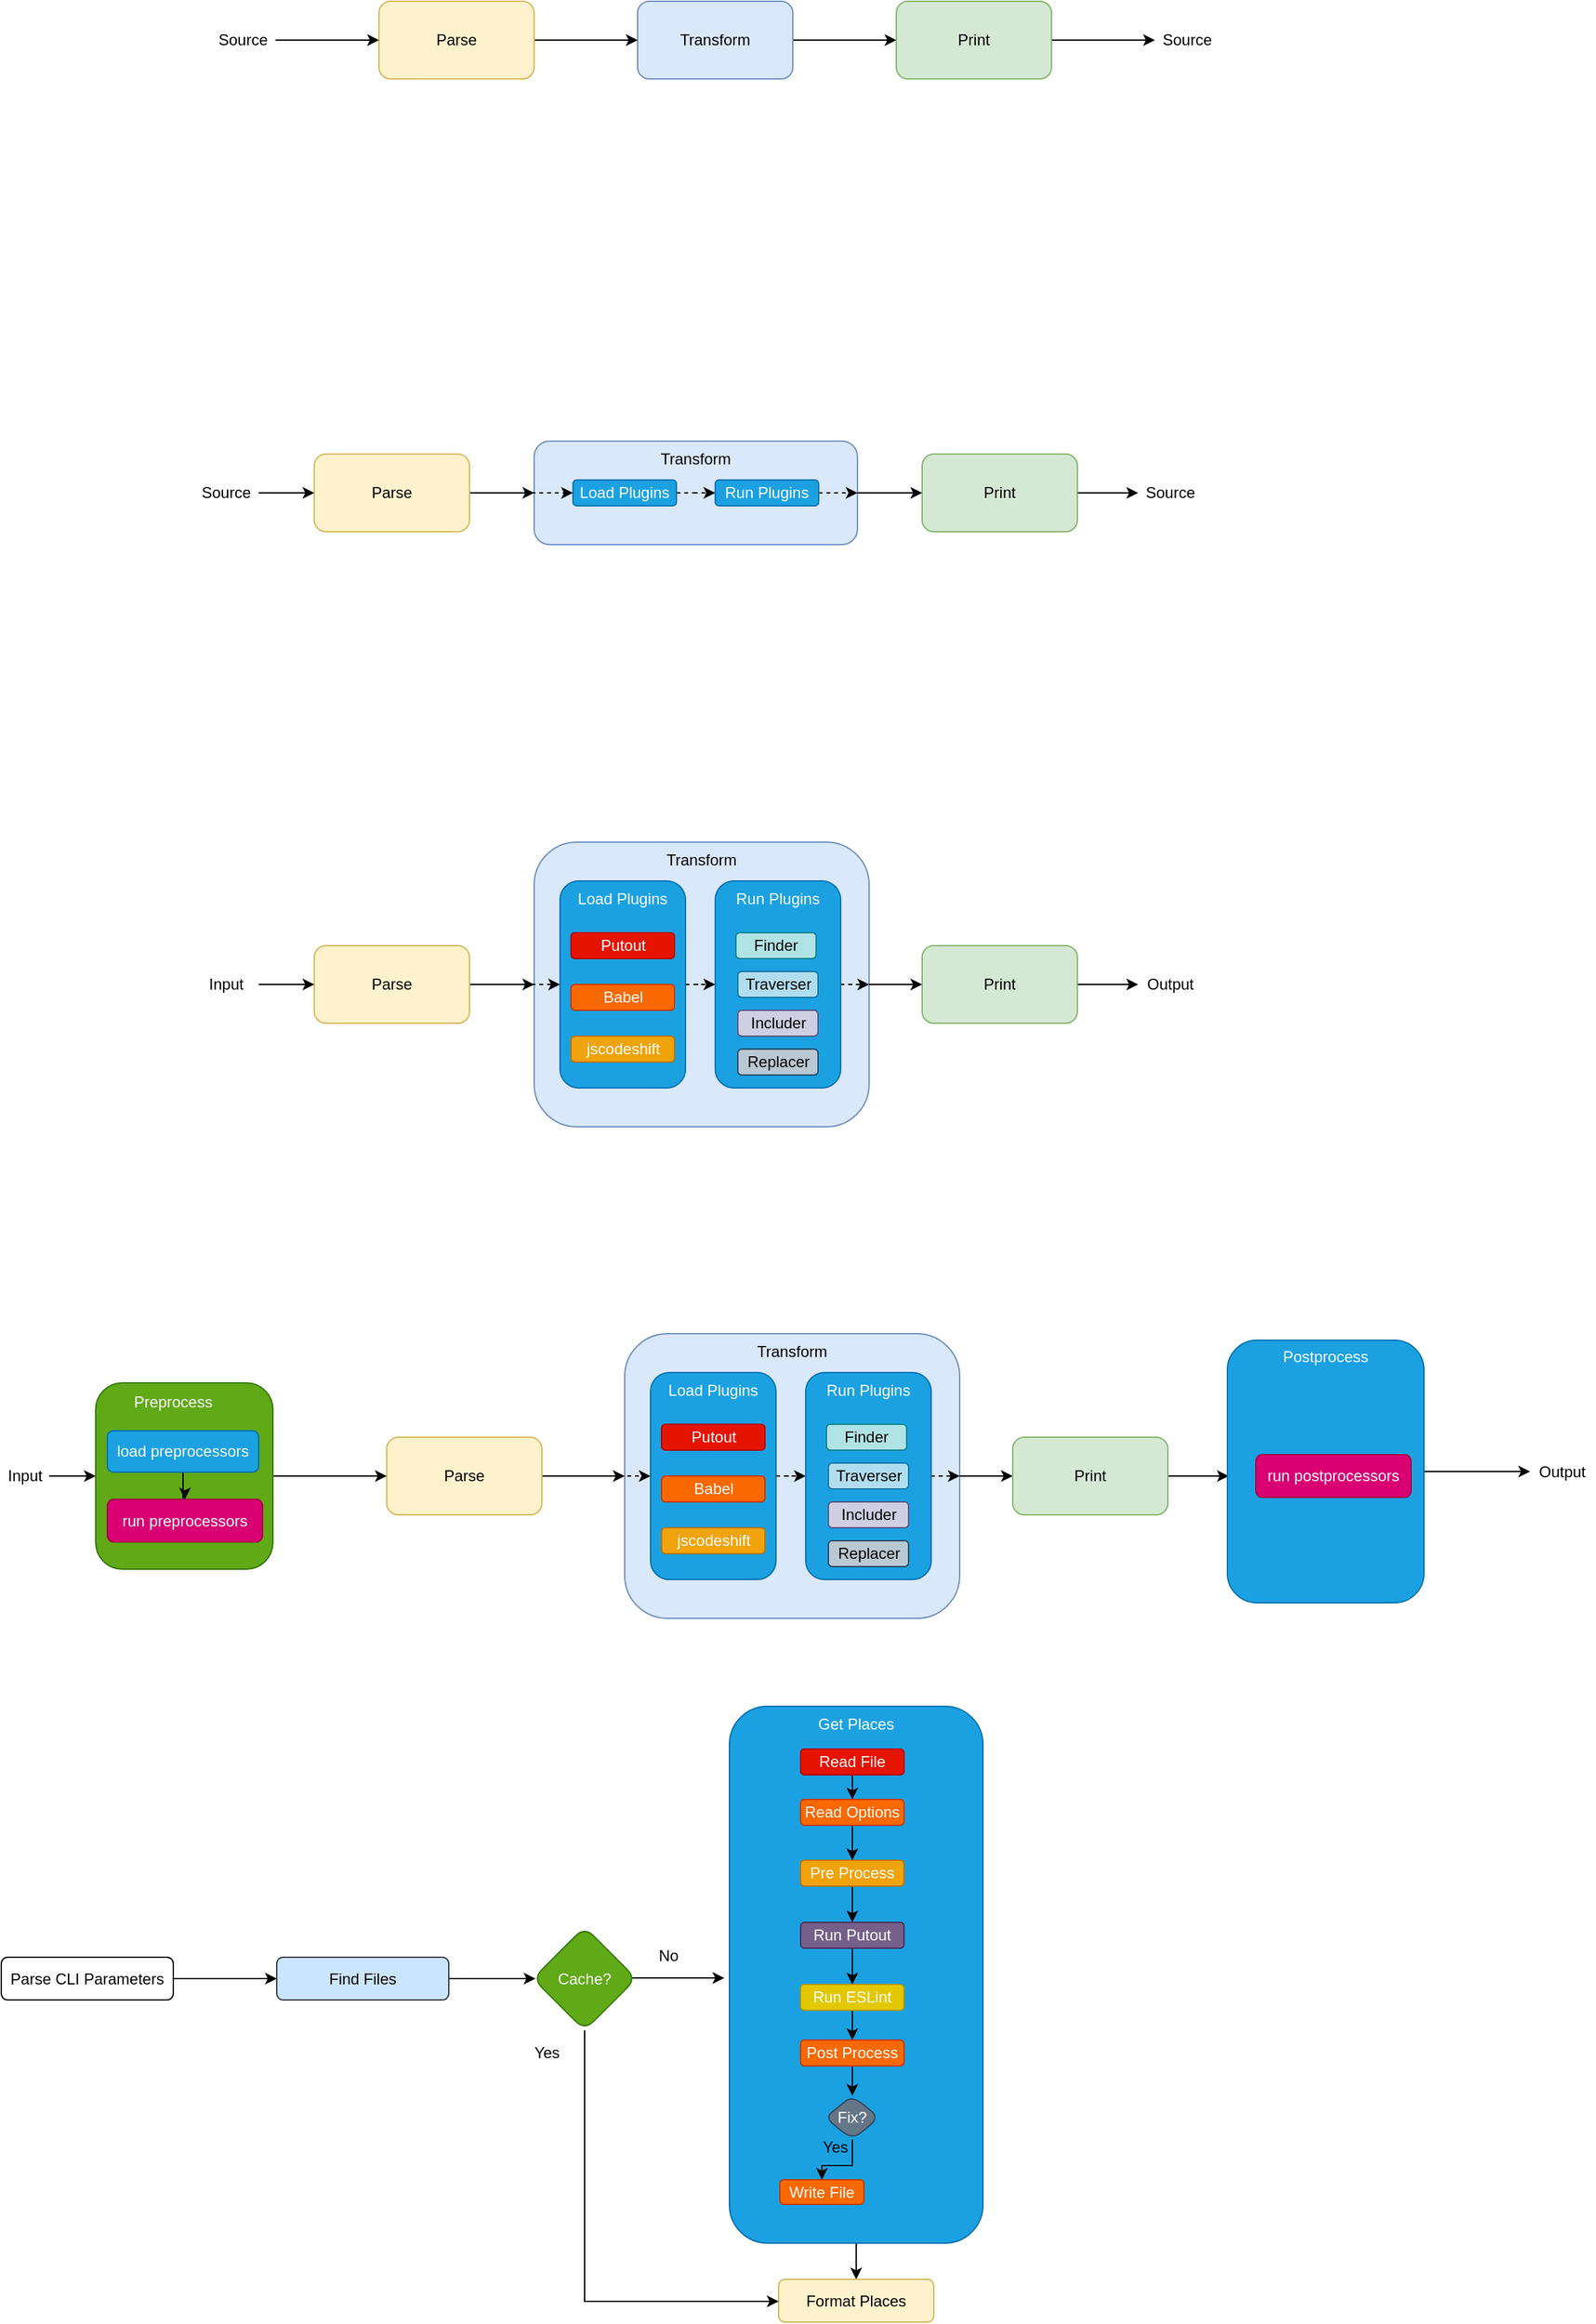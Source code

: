 <mxfile version="13.8.5" type="google"><diagram id="C5RBs43oDa-KdzZeNtuy" name="Page-1"><mxGraphModel dx="1813" dy="677" grid="0" gridSize="10" guides="1" tooltips="1" connect="1" arrows="1" fold="1" page="0" pageScale="1" pageWidth="827" pageHeight="1169" math="0" shadow="0"><root><mxCell id="WIyWlLk6GJQsqaUBKTNV-0"/><mxCell id="WIyWlLk6GJQsqaUBKTNV-1" parent="WIyWlLk6GJQsqaUBKTNV-0"/><mxCell id="iI7eJfgDMzvkmRz1i2HP-25" value="Transform" style="rounded=1;whiteSpace=wrap;html=1;horizontal=1;align=center;fontSize=12;verticalAlign=top;fillColor=#dae8fc;strokeColor=#6c8ebf;" parent="WIyWlLk6GJQsqaUBKTNV-1" vertex="1"><mxGeometry x="303" y="440" width="250" height="80" as="geometry"/></mxCell><mxCell id="iI7eJfgDMzvkmRz1i2HP-14" value="" style="edgeStyle=orthogonalEdgeStyle;rounded=0;orthogonalLoop=1;jettySize=auto;html=1;" parent="WIyWlLk6GJQsqaUBKTNV-1" source="iI7eJfgDMzvkmRz1i2HP-12" target="iI7eJfgDMzvkmRz1i2HP-13" edge="1"><mxGeometry relative="1" as="geometry"/></mxCell><mxCell id="iI7eJfgDMzvkmRz1i2HP-12" value="Parse" style="rounded=1;whiteSpace=wrap;html=1;fillColor=#fff2cc;strokeColor=#d6b656;" parent="WIyWlLk6GJQsqaUBKTNV-1" vertex="1"><mxGeometry x="183" y="100" width="120" height="60" as="geometry"/></mxCell><mxCell id="iI7eJfgDMzvkmRz1i2HP-16" value="" style="edgeStyle=orthogonalEdgeStyle;rounded=0;orthogonalLoop=1;jettySize=auto;html=1;" parent="WIyWlLk6GJQsqaUBKTNV-1" source="iI7eJfgDMzvkmRz1i2HP-13" target="iI7eJfgDMzvkmRz1i2HP-15" edge="1"><mxGeometry relative="1" as="geometry"/></mxCell><mxCell id="iI7eJfgDMzvkmRz1i2HP-13" value="Transform" style="rounded=1;whiteSpace=wrap;html=1;fillColor=#dae8fc;strokeColor=#6c8ebf;" parent="WIyWlLk6GJQsqaUBKTNV-1" vertex="1"><mxGeometry x="383" y="100" width="120" height="60" as="geometry"/></mxCell><mxCell id="iI7eJfgDMzvkmRz1i2HP-18" value="" style="edgeStyle=orthogonalEdgeStyle;rounded=0;orthogonalLoop=1;jettySize=auto;html=1;" parent="WIyWlLk6GJQsqaUBKTNV-1" source="iI7eJfgDMzvkmRz1i2HP-15" edge="1"><mxGeometry relative="1" as="geometry"><mxPoint x="783" y="130" as="targetPoint"/></mxGeometry></mxCell><mxCell id="iI7eJfgDMzvkmRz1i2HP-15" value="Print" style="rounded=1;whiteSpace=wrap;html=1;fillColor=#d5e8d4;strokeColor=#82b366;" parent="WIyWlLk6GJQsqaUBKTNV-1" vertex="1"><mxGeometry x="583" y="100" width="120" height="60" as="geometry"/></mxCell><mxCell id="iI7eJfgDMzvkmRz1i2HP-11" value="" style="edgeStyle=orthogonalEdgeStyle;rounded=0;orthogonalLoop=1;jettySize=auto;html=1;" parent="WIyWlLk6GJQsqaUBKTNV-1" source="iI7eJfgDMzvkmRz1i2HP-2" edge="1"><mxGeometry relative="1" as="geometry"><mxPoint x="183" y="130" as="targetPoint"/></mxGeometry></mxCell><mxCell id="iI7eJfgDMzvkmRz1i2HP-2" value="Source" style="text;html=1;strokeColor=none;fillColor=none;align=center;verticalAlign=middle;whiteSpace=wrap;rounded=0;" parent="WIyWlLk6GJQsqaUBKTNV-1" vertex="1"><mxGeometry x="53" y="120" width="50" height="20" as="geometry"/></mxCell><mxCell id="iI7eJfgDMzvkmRz1i2HP-19" value="Source" style="text;html=1;strokeColor=none;fillColor=none;align=center;verticalAlign=middle;whiteSpace=wrap;rounded=0;" parent="WIyWlLk6GJQsqaUBKTNV-1" vertex="1"><mxGeometry x="783" y="120" width="50" height="20" as="geometry"/></mxCell><mxCell id="iI7eJfgDMzvkmRz1i2HP-22" value="" style="edgeStyle=orthogonalEdgeStyle;orthogonalLoop=1;jettySize=auto;html=1;entryX=0;entryY=0.5;entryDx=0;entryDy=0;rounded=0;dashed=1;" parent="WIyWlLk6GJQsqaUBKTNV-1" source="iI7eJfgDMzvkmRz1i2HP-23" target="iI7eJfgDMzvkmRz1i2HP-31" edge="1"><mxGeometry relative="1" as="geometry"><Array as="points"><mxPoint x="313" y="480"/><mxPoint x="313" y="480"/></Array></mxGeometry></mxCell><mxCell id="iI7eJfgDMzvkmRz1i2HP-39" style="edgeStyle=orthogonalEdgeStyle;rounded=0;orthogonalLoop=1;jettySize=auto;html=1;fontSize=12;" parent="WIyWlLk6GJQsqaUBKTNV-1" source="iI7eJfgDMzvkmRz1i2HP-23" edge="1"><mxGeometry relative="1" as="geometry"><mxPoint x="303" y="480" as="targetPoint"/></mxGeometry></mxCell><mxCell id="iI7eJfgDMzvkmRz1i2HP-23" value="Parse" style="rounded=1;whiteSpace=wrap;html=1;fillColor=#fff2cc;strokeColor=#d6b656;" parent="WIyWlLk6GJQsqaUBKTNV-1" vertex="1"><mxGeometry x="133" y="450" width="120" height="60" as="geometry"/></mxCell><mxCell id="iI7eJfgDMzvkmRz1i2HP-24" value="" style="edgeStyle=orthogonalEdgeStyle;rounded=0;orthogonalLoop=1;jettySize=auto;html=1;" parent="WIyWlLk6GJQsqaUBKTNV-1" source="iI7eJfgDMzvkmRz1i2HP-25" target="iI7eJfgDMzvkmRz1i2HP-27" edge="1"><mxGeometry relative="1" as="geometry"/></mxCell><mxCell id="iI7eJfgDMzvkmRz1i2HP-26" value="" style="edgeStyle=orthogonalEdgeStyle;rounded=0;orthogonalLoop=1;jettySize=auto;html=1;" parent="WIyWlLk6GJQsqaUBKTNV-1" source="iI7eJfgDMzvkmRz1i2HP-27" edge="1"><mxGeometry relative="1" as="geometry"><mxPoint x="770" y="480" as="targetPoint"/></mxGeometry></mxCell><mxCell id="iI7eJfgDMzvkmRz1i2HP-27" value="Print" style="rounded=1;whiteSpace=wrap;html=1;fillColor=#d5e8d4;strokeColor=#82b366;" parent="WIyWlLk6GJQsqaUBKTNV-1" vertex="1"><mxGeometry x="603" y="450" width="120" height="60" as="geometry"/></mxCell><mxCell id="iI7eJfgDMzvkmRz1i2HP-28" value="" style="edgeStyle=orthogonalEdgeStyle;rounded=0;orthogonalLoop=1;jettySize=auto;html=1;" parent="WIyWlLk6GJQsqaUBKTNV-1" source="iI7eJfgDMzvkmRz1i2HP-29" edge="1"><mxGeometry relative="1" as="geometry"><mxPoint x="133" y="480" as="targetPoint"/></mxGeometry></mxCell><mxCell id="iI7eJfgDMzvkmRz1i2HP-29" value="Source" style="text;html=1;strokeColor=none;fillColor=none;align=center;verticalAlign=middle;whiteSpace=wrap;rounded=0;" parent="WIyWlLk6GJQsqaUBKTNV-1" vertex="1"><mxGeometry x="40" y="470" width="50" height="20" as="geometry"/></mxCell><mxCell id="iI7eJfgDMzvkmRz1i2HP-30" value="Source" style="text;html=1;strokeColor=none;fillColor=none;align=center;verticalAlign=middle;whiteSpace=wrap;rounded=0;" parent="WIyWlLk6GJQsqaUBKTNV-1" vertex="1"><mxGeometry x="770" y="470" width="50" height="20" as="geometry"/></mxCell><mxCell id="iI7eJfgDMzvkmRz1i2HP-34" value="" style="edgeStyle=orthogonalEdgeStyle;orthogonalLoop=1;jettySize=auto;html=1;dashed=1;curved=1;" parent="WIyWlLk6GJQsqaUBKTNV-1" source="iI7eJfgDMzvkmRz1i2HP-31" target="iI7eJfgDMzvkmRz1i2HP-33" edge="1"><mxGeometry relative="1" as="geometry"/></mxCell><mxCell id="iI7eJfgDMzvkmRz1i2HP-31" value="Load Plugins" style="rounded=1;whiteSpace=wrap;html=1;fillColor=#1ba1e2;strokeColor=#006EAF;fontColor=#ffffff;" parent="WIyWlLk6GJQsqaUBKTNV-1" vertex="1"><mxGeometry x="333" y="470" width="80" height="20" as="geometry"/></mxCell><mxCell id="iI7eJfgDMzvkmRz1i2HP-40" style="edgeStyle=orthogonalEdgeStyle;curved=1;orthogonalLoop=1;jettySize=auto;html=1;exitX=1;exitY=0.5;exitDx=0;exitDy=0;entryX=1;entryY=0.5;entryDx=0;entryDy=0;dashed=1;fontSize=12;" parent="WIyWlLk6GJQsqaUBKTNV-1" source="iI7eJfgDMzvkmRz1i2HP-33" target="iI7eJfgDMzvkmRz1i2HP-25" edge="1"><mxGeometry relative="1" as="geometry"/></mxCell><mxCell id="iI7eJfgDMzvkmRz1i2HP-33" value="Run Plugins" style="rounded=1;whiteSpace=wrap;html=1;fillColor=#1ba1e2;strokeColor=#006EAF;fontColor=#ffffff;" parent="WIyWlLk6GJQsqaUBKTNV-1" vertex="1"><mxGeometry x="443" y="470" width="80" height="20" as="geometry"/></mxCell><mxCell id="iI7eJfgDMzvkmRz1i2HP-54" value="Transform" style="rounded=1;whiteSpace=wrap;html=1;horizontal=1;align=center;fontSize=12;verticalAlign=top;fillColor=#dae8fc;strokeColor=#6c8ebf;" parent="WIyWlLk6GJQsqaUBKTNV-1" vertex="1"><mxGeometry x="303" y="750" width="259" height="220" as="geometry"/></mxCell><mxCell id="iI7eJfgDMzvkmRz1i2HP-55" value="" style="edgeStyle=orthogonalEdgeStyle;orthogonalLoop=1;jettySize=auto;html=1;entryX=0;entryY=0.5;entryDx=0;entryDy=0;rounded=0;dashed=1;" parent="WIyWlLk6GJQsqaUBKTNV-1" source="iI7eJfgDMzvkmRz1i2HP-57" target="iI7eJfgDMzvkmRz1i2HP-65" edge="1"><mxGeometry relative="1" as="geometry"><Array as="points"><mxPoint x="313" y="860"/><mxPoint x="313" y="860"/></Array></mxGeometry></mxCell><mxCell id="iI7eJfgDMzvkmRz1i2HP-56" style="edgeStyle=orthogonalEdgeStyle;rounded=0;orthogonalLoop=1;jettySize=auto;html=1;fontSize=12;" parent="WIyWlLk6GJQsqaUBKTNV-1" source="iI7eJfgDMzvkmRz1i2HP-57" edge="1"><mxGeometry relative="1" as="geometry"><mxPoint x="303" y="860" as="targetPoint"/></mxGeometry></mxCell><mxCell id="iI7eJfgDMzvkmRz1i2HP-57" value="Parse" style="rounded=1;whiteSpace=wrap;html=1;fillColor=#fff2cc;strokeColor=#d6b656;" parent="WIyWlLk6GJQsqaUBKTNV-1" vertex="1"><mxGeometry x="133" y="830" width="120" height="60" as="geometry"/></mxCell><mxCell id="iI7eJfgDMzvkmRz1i2HP-58" value="" style="edgeStyle=orthogonalEdgeStyle;rounded=0;orthogonalLoop=1;jettySize=auto;html=1;" parent="WIyWlLk6GJQsqaUBKTNV-1" source="iI7eJfgDMzvkmRz1i2HP-54" target="iI7eJfgDMzvkmRz1i2HP-60" edge="1"><mxGeometry relative="1" as="geometry"/></mxCell><mxCell id="iI7eJfgDMzvkmRz1i2HP-59" value="" style="edgeStyle=orthogonalEdgeStyle;rounded=0;orthogonalLoop=1;jettySize=auto;html=1;" parent="WIyWlLk6GJQsqaUBKTNV-1" source="iI7eJfgDMzvkmRz1i2HP-60" edge="1"><mxGeometry relative="1" as="geometry"><mxPoint x="770" y="860" as="targetPoint"/></mxGeometry></mxCell><mxCell id="iI7eJfgDMzvkmRz1i2HP-60" value="Print" style="rounded=1;whiteSpace=wrap;html=1;fillColor=#d5e8d4;strokeColor=#82b366;" parent="WIyWlLk6GJQsqaUBKTNV-1" vertex="1"><mxGeometry x="603" y="830" width="120" height="60" as="geometry"/></mxCell><mxCell id="iI7eJfgDMzvkmRz1i2HP-61" value="" style="edgeStyle=orthogonalEdgeStyle;rounded=0;orthogonalLoop=1;jettySize=auto;html=1;" parent="WIyWlLk6GJQsqaUBKTNV-1" source="iI7eJfgDMzvkmRz1i2HP-62" edge="1"><mxGeometry relative="1" as="geometry"><mxPoint x="133" y="860" as="targetPoint"/></mxGeometry></mxCell><mxCell id="iI7eJfgDMzvkmRz1i2HP-62" value="Input" style="text;html=1;strokeColor=none;fillColor=none;align=center;verticalAlign=middle;whiteSpace=wrap;rounded=0;" parent="WIyWlLk6GJQsqaUBKTNV-1" vertex="1"><mxGeometry x="40" y="850" width="50" height="20" as="geometry"/></mxCell><mxCell id="iI7eJfgDMzvkmRz1i2HP-63" value="Output" style="text;html=1;strokeColor=none;fillColor=none;align=center;verticalAlign=middle;whiteSpace=wrap;rounded=0;" parent="WIyWlLk6GJQsqaUBKTNV-1" vertex="1"><mxGeometry x="770" y="850" width="50" height="20" as="geometry"/></mxCell><mxCell id="iI7eJfgDMzvkmRz1i2HP-64" value="" style="edgeStyle=orthogonalEdgeStyle;orthogonalLoop=1;jettySize=auto;html=1;dashed=1;curved=1;" parent="WIyWlLk6GJQsqaUBKTNV-1" source="iI7eJfgDMzvkmRz1i2HP-65" target="iI7eJfgDMzvkmRz1i2HP-67" edge="1"><mxGeometry relative="1" as="geometry"/></mxCell><mxCell id="iI7eJfgDMzvkmRz1i2HP-65" value="Load Plugins" style="rounded=1;whiteSpace=wrap;html=1;fillColor=#1ba1e2;strokeColor=#006EAF;fontColor=#ffffff;verticalAlign=top;" parent="WIyWlLk6GJQsqaUBKTNV-1" vertex="1"><mxGeometry x="323" y="780" width="97" height="160" as="geometry"/></mxCell><mxCell id="iI7eJfgDMzvkmRz1i2HP-66" style="edgeStyle=orthogonalEdgeStyle;curved=1;orthogonalLoop=1;jettySize=auto;html=1;exitX=1;exitY=0.5;exitDx=0;exitDy=0;entryX=1;entryY=0.5;entryDx=0;entryDy=0;dashed=1;fontSize=12;" parent="WIyWlLk6GJQsqaUBKTNV-1" source="iI7eJfgDMzvkmRz1i2HP-67" target="iI7eJfgDMzvkmRz1i2HP-54" edge="1"><mxGeometry relative="1" as="geometry"/></mxCell><mxCell id="iI7eJfgDMzvkmRz1i2HP-67" value="Run Plugins" style="rounded=1;whiteSpace=wrap;html=1;fillColor=#1ba1e2;strokeColor=#006EAF;fontColor=#ffffff;verticalAlign=top;" parent="WIyWlLk6GJQsqaUBKTNV-1" vertex="1"><mxGeometry x="443" y="780" width="97" height="160" as="geometry"/></mxCell><mxCell id="iI7eJfgDMzvkmRz1i2HP-68" value="Putout" style="rounded=1;whiteSpace=wrap;html=1;fontSize=12;align=center;fillColor=#e51400;strokeColor=#B20000;fontColor=#ffffff;" parent="WIyWlLk6GJQsqaUBKTNV-1" vertex="1"><mxGeometry x="331.5" y="820" width="80" height="20" as="geometry"/></mxCell><mxCell id="iI7eJfgDMzvkmRz1i2HP-69" value="Babel" style="rounded=1;whiteSpace=wrap;html=1;fontSize=12;align=center;fillColor=#fa6800;strokeColor=#C73500;fontColor=#ffffff;" parent="WIyWlLk6GJQsqaUBKTNV-1" vertex="1"><mxGeometry x="331.5" y="860" width="80" height="20" as="geometry"/></mxCell><mxCell id="iI7eJfgDMzvkmRz1i2HP-71" value="jscodeshift" style="rounded=1;whiteSpace=wrap;html=1;fontSize=12;align=center;fillColor=#f0a30a;strokeColor=#BD7000;fontColor=#ffffff;" parent="WIyWlLk6GJQsqaUBKTNV-1" vertex="1"><mxGeometry x="331.5" y="900" width="80" height="20" as="geometry"/></mxCell><mxCell id="iI7eJfgDMzvkmRz1i2HP-78" value="Finder" style="rounded=1;whiteSpace=wrap;html=1;fontSize=12;align=center;fillColor=#b0e3e6;strokeColor=#0e8088;" parent="WIyWlLk6GJQsqaUBKTNV-1" vertex="1"><mxGeometry x="459" y="820" width="62" height="20" as="geometry"/></mxCell><mxCell id="iI7eJfgDMzvkmRz1i2HP-79" value="Traverser" style="rounded=1;whiteSpace=wrap;html=1;fontSize=12;align=center;fillColor=#b1ddf0;strokeColor=#10739e;" parent="WIyWlLk6GJQsqaUBKTNV-1" vertex="1"><mxGeometry x="460.5" y="850" width="62" height="20" as="geometry"/></mxCell><mxCell id="iI7eJfgDMzvkmRz1i2HP-82" value="Includer&lt;br&gt;" style="rounded=1;whiteSpace=wrap;html=1;fontSize=12;align=center;fillColor=#d0cee2;strokeColor=#56517e;" parent="WIyWlLk6GJQsqaUBKTNV-1" vertex="1"><mxGeometry x="460.5" y="880" width="62" height="20" as="geometry"/></mxCell><mxCell id="iI7eJfgDMzvkmRz1i2HP-85" value="Replacer" style="rounded=1;whiteSpace=wrap;html=1;fontSize=12;align=center;fillColor=#bac8d3;strokeColor=#23445d;" parent="WIyWlLk6GJQsqaUBKTNV-1" vertex="1"><mxGeometry x="460.5" y="910" width="62" height="20" as="geometry"/></mxCell><mxCell id="iI7eJfgDMzvkmRz1i2HP-90" style="edgeStyle=orthogonalEdgeStyle;curved=1;orthogonalLoop=1;jettySize=auto;html=1;exitX=0.5;exitY=1;exitDx=0;exitDy=0;dashed=1;fontSize=12;fillColor=#bac8d3;strokeColor=#23445d;" parent="WIyWlLk6GJQsqaUBKTNV-1" source="iI7eJfgDMzvkmRz1i2HP-85" target="iI7eJfgDMzvkmRz1i2HP-85" edge="1"><mxGeometry relative="1" as="geometry"/></mxCell><mxCell id="0RJxWg47kNCUW_fZaWv2-0" value="Transform" style="rounded=1;whiteSpace=wrap;html=1;horizontal=1;align=center;fontSize=12;verticalAlign=top;fillColor=#dae8fc;strokeColor=#6c8ebf;" parent="WIyWlLk6GJQsqaUBKTNV-1" vertex="1"><mxGeometry x="373" y="1130" width="259" height="220" as="geometry"/></mxCell><mxCell id="0RJxWg47kNCUW_fZaWv2-1" value="" style="edgeStyle=orthogonalEdgeStyle;orthogonalLoop=1;jettySize=auto;html=1;entryX=0;entryY=0.5;entryDx=0;entryDy=0;rounded=0;dashed=1;" parent="WIyWlLk6GJQsqaUBKTNV-1" source="0RJxWg47kNCUW_fZaWv2-3" target="0RJxWg47kNCUW_fZaWv2-11" edge="1"><mxGeometry relative="1" as="geometry"><Array as="points"><mxPoint x="383" y="1240"/><mxPoint x="383" y="1240"/></Array></mxGeometry></mxCell><mxCell id="0RJxWg47kNCUW_fZaWv2-2" style="edgeStyle=orthogonalEdgeStyle;rounded=0;orthogonalLoop=1;jettySize=auto;html=1;fontSize=12;" parent="WIyWlLk6GJQsqaUBKTNV-1" source="0RJxWg47kNCUW_fZaWv2-3" edge="1"><mxGeometry relative="1" as="geometry"><mxPoint x="373" y="1240" as="targetPoint"/></mxGeometry></mxCell><mxCell id="0RJxWg47kNCUW_fZaWv2-3" value="Parse" style="rounded=1;whiteSpace=wrap;html=1;fillColor=#fff2cc;strokeColor=#d6b656;" parent="WIyWlLk6GJQsqaUBKTNV-1" vertex="1"><mxGeometry x="189" y="1210" width="120" height="60" as="geometry"/></mxCell><mxCell id="0RJxWg47kNCUW_fZaWv2-4" value="" style="edgeStyle=orthogonalEdgeStyle;rounded=0;orthogonalLoop=1;jettySize=auto;html=1;" parent="WIyWlLk6GJQsqaUBKTNV-1" source="0RJxWg47kNCUW_fZaWv2-0" target="0RJxWg47kNCUW_fZaWv2-6" edge="1"><mxGeometry relative="1" as="geometry"/></mxCell><mxCell id="0RJxWg47kNCUW_fZaWv2-5" value="" style="edgeStyle=orthogonalEdgeStyle;rounded=0;orthogonalLoop=1;jettySize=auto;html=1;" parent="WIyWlLk6GJQsqaUBKTNV-1" source="0RJxWg47kNCUW_fZaWv2-6" edge="1"><mxGeometry relative="1" as="geometry"><mxPoint x="840" y="1240" as="targetPoint"/></mxGeometry></mxCell><mxCell id="0RJxWg47kNCUW_fZaWv2-6" value="Print" style="rounded=1;whiteSpace=wrap;html=1;fillColor=#d5e8d4;strokeColor=#82b366;" parent="WIyWlLk6GJQsqaUBKTNV-1" vertex="1"><mxGeometry x="673" y="1210" width="120" height="60" as="geometry"/></mxCell><mxCell id="0RJxWg47kNCUW_fZaWv2-26" value="" style="edgeStyle=orthogonalEdgeStyle;rounded=0;orthogonalLoop=1;jettySize=auto;html=1;" parent="WIyWlLk6GJQsqaUBKTNV-1" source="0RJxWg47kNCUW_fZaWv2-8" target="0RJxWg47kNCUW_fZaWv2-23" edge="1"><mxGeometry relative="1" as="geometry"/></mxCell><mxCell id="0RJxWg47kNCUW_fZaWv2-8" value="Input" style="text;html=1;strokeColor=none;fillColor=none;align=center;verticalAlign=middle;whiteSpace=wrap;rounded=0;" parent="WIyWlLk6GJQsqaUBKTNV-1" vertex="1"><mxGeometry x="-109" y="1230" width="37" height="20" as="geometry"/></mxCell><mxCell id="0RJxWg47kNCUW_fZaWv2-9" value="Output" style="text;html=1;strokeColor=none;fillColor=none;align=center;verticalAlign=middle;whiteSpace=wrap;rounded=0;" parent="WIyWlLk6GJQsqaUBKTNV-1" vertex="1"><mxGeometry x="1073" y="1226.5" width="50" height="20" as="geometry"/></mxCell><mxCell id="0RJxWg47kNCUW_fZaWv2-10" value="" style="edgeStyle=orthogonalEdgeStyle;orthogonalLoop=1;jettySize=auto;html=1;dashed=1;curved=1;" parent="WIyWlLk6GJQsqaUBKTNV-1" source="0RJxWg47kNCUW_fZaWv2-11" target="0RJxWg47kNCUW_fZaWv2-13" edge="1"><mxGeometry relative="1" as="geometry"/></mxCell><mxCell id="0RJxWg47kNCUW_fZaWv2-11" value="Load Plugins" style="rounded=1;whiteSpace=wrap;html=1;fillColor=#1ba1e2;strokeColor=#006EAF;fontColor=#ffffff;verticalAlign=top;" parent="WIyWlLk6GJQsqaUBKTNV-1" vertex="1"><mxGeometry x="393" y="1160" width="97" height="160" as="geometry"/></mxCell><mxCell id="0RJxWg47kNCUW_fZaWv2-12" style="edgeStyle=orthogonalEdgeStyle;curved=1;orthogonalLoop=1;jettySize=auto;html=1;exitX=1;exitY=0.5;exitDx=0;exitDy=0;entryX=1;entryY=0.5;entryDx=0;entryDy=0;dashed=1;fontSize=12;" parent="WIyWlLk6GJQsqaUBKTNV-1" source="0RJxWg47kNCUW_fZaWv2-13" target="0RJxWg47kNCUW_fZaWv2-0" edge="1"><mxGeometry relative="1" as="geometry"/></mxCell><mxCell id="0RJxWg47kNCUW_fZaWv2-13" value="Run Plugins" style="rounded=1;whiteSpace=wrap;html=1;fillColor=#1ba1e2;strokeColor=#006EAF;fontColor=#ffffff;verticalAlign=top;" parent="WIyWlLk6GJQsqaUBKTNV-1" vertex="1"><mxGeometry x="513" y="1160" width="97" height="160" as="geometry"/></mxCell><mxCell id="0RJxWg47kNCUW_fZaWv2-14" value="Putout" style="rounded=1;whiteSpace=wrap;html=1;fontSize=12;align=center;fillColor=#e51400;strokeColor=#B20000;fontColor=#ffffff;" parent="WIyWlLk6GJQsqaUBKTNV-1" vertex="1"><mxGeometry x="401.5" y="1200" width="80" height="20" as="geometry"/></mxCell><mxCell id="0RJxWg47kNCUW_fZaWv2-15" value="Babel" style="rounded=1;whiteSpace=wrap;html=1;fontSize=12;align=center;fillColor=#fa6800;strokeColor=#C73500;fontColor=#ffffff;" parent="WIyWlLk6GJQsqaUBKTNV-1" vertex="1"><mxGeometry x="401.5" y="1240" width="80" height="20" as="geometry"/></mxCell><mxCell id="0RJxWg47kNCUW_fZaWv2-16" value="jscodeshift" style="rounded=1;whiteSpace=wrap;html=1;fontSize=12;align=center;fillColor=#f0a30a;strokeColor=#BD7000;fontColor=#ffffff;" parent="WIyWlLk6GJQsqaUBKTNV-1" vertex="1"><mxGeometry x="401.5" y="1280" width="80" height="20" as="geometry"/></mxCell><mxCell id="0RJxWg47kNCUW_fZaWv2-17" value="Finder" style="rounded=1;whiteSpace=wrap;html=1;fontSize=12;align=center;fillColor=#b0e3e6;strokeColor=#0e8088;" parent="WIyWlLk6GJQsqaUBKTNV-1" vertex="1"><mxGeometry x="529" y="1200" width="62" height="20" as="geometry"/></mxCell><mxCell id="0RJxWg47kNCUW_fZaWv2-18" value="Traverser" style="rounded=1;whiteSpace=wrap;html=1;fontSize=12;align=center;fillColor=#b1ddf0;strokeColor=#10739e;" parent="WIyWlLk6GJQsqaUBKTNV-1" vertex="1"><mxGeometry x="530.5" y="1230" width="62" height="20" as="geometry"/></mxCell><mxCell id="0RJxWg47kNCUW_fZaWv2-19" value="Includer&lt;br&gt;" style="rounded=1;whiteSpace=wrap;html=1;fontSize=12;align=center;fillColor=#d0cee2;strokeColor=#56517e;" parent="WIyWlLk6GJQsqaUBKTNV-1" vertex="1"><mxGeometry x="530.5" y="1260" width="62" height="20" as="geometry"/></mxCell><mxCell id="0RJxWg47kNCUW_fZaWv2-20" value="Replacer" style="rounded=1;whiteSpace=wrap;html=1;fontSize=12;align=center;fillColor=#bac8d3;strokeColor=#23445d;" parent="WIyWlLk6GJQsqaUBKTNV-1" vertex="1"><mxGeometry x="530.5" y="1290" width="62" height="20" as="geometry"/></mxCell><mxCell id="0RJxWg47kNCUW_fZaWv2-21" style="edgeStyle=orthogonalEdgeStyle;curved=1;orthogonalLoop=1;jettySize=auto;html=1;exitX=0.5;exitY=1;exitDx=0;exitDy=0;dashed=1;fontSize=12;fillColor=#bac8d3;strokeColor=#23445d;" parent="WIyWlLk6GJQsqaUBKTNV-1" source="0RJxWg47kNCUW_fZaWv2-20" target="0RJxWg47kNCUW_fZaWv2-20" edge="1"><mxGeometry relative="1" as="geometry"/></mxCell><mxCell id="0RJxWg47kNCUW_fZaWv2-25" value="" style="edgeStyle=orthogonalEdgeStyle;rounded=0;orthogonalLoop=1;jettySize=auto;html=1;" parent="WIyWlLk6GJQsqaUBKTNV-1" source="0RJxWg47kNCUW_fZaWv2-23" target="0RJxWg47kNCUW_fZaWv2-3" edge="1"><mxGeometry relative="1" as="geometry"/></mxCell><mxCell id="0RJxWg47kNCUW_fZaWv2-23" value="" style="rounded=1;whiteSpace=wrap;html=1;fillColor=#60a917;strokeColor=#2D7600;fontColor=#ffffff;" parent="WIyWlLk6GJQsqaUBKTNV-1" vertex="1"><mxGeometry x="-36" y="1168" width="137" height="144" as="geometry"/></mxCell><mxCell id="0RJxWg47kNCUW_fZaWv2-36" value="" style="edgeStyle=orthogonalEdgeStyle;rounded=0;orthogonalLoop=1;jettySize=auto;html=1;fontColor=#FFFFFF;" parent="WIyWlLk6GJQsqaUBKTNV-1" source="0RJxWg47kNCUW_fZaWv2-27" target="0RJxWg47kNCUW_fZaWv2-9" edge="1"><mxGeometry relative="1" as="geometry"/></mxCell><mxCell id="0RJxWg47kNCUW_fZaWv2-27" value="" style="rounded=1;whiteSpace=wrap;html=1;fillColor=#1ba1e2;strokeColor=#006EAF;fontColor=#ffffff;" parent="WIyWlLk6GJQsqaUBKTNV-1" vertex="1"><mxGeometry x="839" y="1135" width="152" height="203" as="geometry"/></mxCell><mxCell id="0RJxWg47kNCUW_fZaWv2-28" value="Preprocess" style="text;html=1;align=center;verticalAlign=middle;whiteSpace=wrap;rounded=0;fontColor=#FFFFFF;" parent="WIyWlLk6GJQsqaUBKTNV-1" vertex="1"><mxGeometry x="4" y="1173" width="40" height="20" as="geometry"/></mxCell><mxCell id="0RJxWg47kNCUW_fZaWv2-32" value="" style="edgeStyle=orthogonalEdgeStyle;rounded=0;orthogonalLoop=1;jettySize=auto;html=1;fontColor=#FFFFFF;" parent="WIyWlLk6GJQsqaUBKTNV-1" source="0RJxWg47kNCUW_fZaWv2-30" target="0RJxWg47kNCUW_fZaWv2-31" edge="1"><mxGeometry relative="1" as="geometry"/></mxCell><mxCell id="0RJxWg47kNCUW_fZaWv2-30" value="load preprocessors" style="rounded=1;whiteSpace=wrap;html=1;fontColor=#ffffff;fillColor=#1ba1e2;strokeColor=#006EAF;" parent="WIyWlLk6GJQsqaUBKTNV-1" vertex="1"><mxGeometry x="-27" y="1205" width="117" height="32" as="geometry"/></mxCell><mxCell id="0RJxWg47kNCUW_fZaWv2-31" value="run preprocessors" style="rounded=1;whiteSpace=wrap;html=1;fontColor=#ffffff;fillColor=#d80073;strokeColor=#A50040;" parent="WIyWlLk6GJQsqaUBKTNV-1" vertex="1"><mxGeometry x="-27" y="1258" width="120" height="33" as="geometry"/></mxCell><mxCell id="0RJxWg47kNCUW_fZaWv2-33" value="run postprocessors" style="rounded=1;whiteSpace=wrap;html=1;fontColor=#ffffff;fillColor=#d80073;strokeColor=#A50040;" parent="WIyWlLk6GJQsqaUBKTNV-1" vertex="1"><mxGeometry x="861" y="1223.5" width="120" height="33" as="geometry"/></mxCell><mxCell id="0RJxWg47kNCUW_fZaWv2-34" value="Postprocess" style="text;html=1;align=center;verticalAlign=middle;whiteSpace=wrap;rounded=0;fontColor=#FFFFFF;" parent="WIyWlLk6GJQsqaUBKTNV-1" vertex="1"><mxGeometry x="895" y="1132" width="40" height="32" as="geometry"/></mxCell><mxCell id="RBXUs7-qOL06eS5m6PMd-102" style="edgeStyle=orthogonalEdgeStyle;rounded=0;orthogonalLoop=1;jettySize=auto;html=1;entryX=0.5;entryY=0;entryDx=0;entryDy=0;" edge="1" parent="WIyWlLk6GJQsqaUBKTNV-1" source="RBXUs7-qOL06eS5m6PMd-10" target="RBXUs7-qOL06eS5m6PMd-58"><mxGeometry relative="1" as="geometry"/></mxCell><mxCell id="RBXUs7-qOL06eS5m6PMd-10" value="Get Places" style="rounded=1;whiteSpace=wrap;html=1;fillColor=#1ba1e2;strokeColor=#006EAF;fontColor=#ffffff;verticalAlign=top;" vertex="1" parent="WIyWlLk6GJQsqaUBKTNV-1"><mxGeometry x="454" y="1418" width="196" height="415" as="geometry"/></mxCell><mxCell id="RBXUs7-qOL06eS5m6PMd-62" value="" style="edgeStyle=orthogonalEdgeStyle;rounded=0;orthogonalLoop=1;jettySize=auto;html=1;" edge="1" parent="WIyWlLk6GJQsqaUBKTNV-1" source="RBXUs7-qOL06eS5m6PMd-13" target="RBXUs7-qOL06eS5m6PMd-14"><mxGeometry relative="1" as="geometry"/></mxCell><mxCell id="RBXUs7-qOL06eS5m6PMd-13" value="Read File" style="rounded=1;whiteSpace=wrap;html=1;fontSize=12;align=center;fillColor=#e51400;strokeColor=#B20000;fontColor=#ffffff;" vertex="1" parent="WIyWlLk6GJQsqaUBKTNV-1"><mxGeometry x="509" y="1451" width="80" height="20" as="geometry"/></mxCell><mxCell id="RBXUs7-qOL06eS5m6PMd-65" value="" style="edgeStyle=orthogonalEdgeStyle;rounded=0;orthogonalLoop=1;jettySize=auto;html=1;" edge="1" parent="WIyWlLk6GJQsqaUBKTNV-1" source="RBXUs7-qOL06eS5m6PMd-14" target="RBXUs7-qOL06eS5m6PMd-64"><mxGeometry relative="1" as="geometry"/></mxCell><mxCell id="RBXUs7-qOL06eS5m6PMd-14" value="Read Options" style="rounded=1;whiteSpace=wrap;html=1;fontSize=12;align=center;fillColor=#fa6800;strokeColor=#C73500;fontColor=#ffffff;" vertex="1" parent="WIyWlLk6GJQsqaUBKTNV-1"><mxGeometry x="509" y="1490" width="80" height="20" as="geometry"/></mxCell><mxCell id="RBXUs7-qOL06eS5m6PMd-55" value="" style="edgeStyle=orthogonalEdgeStyle;rounded=0;orthogonalLoop=1;jettySize=auto;html=1;" edge="1" parent="WIyWlLk6GJQsqaUBKTNV-1" source="RBXUs7-qOL06eS5m6PMd-29"><mxGeometry relative="1" as="geometry"><mxPoint x="304" y="1628.5" as="targetPoint"/></mxGeometry></mxCell><mxCell id="RBXUs7-qOL06eS5m6PMd-29" value="Find Files" style="rounded=1;whiteSpace=wrap;html=1;fillColor=#cce5ff;strokeColor=#36393d;" vertex="1" parent="WIyWlLk6GJQsqaUBKTNV-1"><mxGeometry x="104" y="1612" width="133" height="33" as="geometry"/></mxCell><mxCell id="RBXUs7-qOL06eS5m6PMd-57" value="" style="edgeStyle=orthogonalEdgeStyle;rounded=0;orthogonalLoop=1;jettySize=auto;html=1;" edge="1" parent="WIyWlLk6GJQsqaUBKTNV-1"><mxGeometry relative="1" as="geometry"><mxPoint x="379" y="1628" as="sourcePoint"/><mxPoint x="450" y="1628" as="targetPoint"/></mxGeometry></mxCell><mxCell id="RBXUs7-qOL06eS5m6PMd-58" value="Format Places" style="rounded=1;whiteSpace=wrap;html=1;fillColor=#fff2cc;strokeColor=#d6b656;" vertex="1" parent="WIyWlLk6GJQsqaUBKTNV-1"><mxGeometry x="492" y="1861" width="120" height="33" as="geometry"/></mxCell><mxCell id="RBXUs7-qOL06eS5m6PMd-68" value="" style="edgeStyle=orthogonalEdgeStyle;rounded=0;orthogonalLoop=1;jettySize=auto;html=1;" edge="1" parent="WIyWlLk6GJQsqaUBKTNV-1" source="RBXUs7-qOL06eS5m6PMd-64" target="RBXUs7-qOL06eS5m6PMd-67"><mxGeometry relative="1" as="geometry"/></mxCell><mxCell id="RBXUs7-qOL06eS5m6PMd-64" value="Pre Process" style="rounded=1;whiteSpace=wrap;html=1;fontSize=12;align=center;fillColor=#f0a30a;strokeColor=#BD7000;fontColor=#ffffff;" vertex="1" parent="WIyWlLk6GJQsqaUBKTNV-1"><mxGeometry x="509" y="1537" width="80" height="20" as="geometry"/></mxCell><mxCell id="RBXUs7-qOL06eS5m6PMd-71" value="" style="edgeStyle=orthogonalEdgeStyle;rounded=0;orthogonalLoop=1;jettySize=auto;html=1;" edge="1" parent="WIyWlLk6GJQsqaUBKTNV-1" source="RBXUs7-qOL06eS5m6PMd-67" target="RBXUs7-qOL06eS5m6PMd-70"><mxGeometry relative="1" as="geometry"/></mxCell><mxCell id="RBXUs7-qOL06eS5m6PMd-67" value="Run Putout" style="rounded=1;whiteSpace=wrap;html=1;fontSize=12;align=center;fillColor=#76608a;strokeColor=#432D57;fontColor=#ffffff;" vertex="1" parent="WIyWlLk6GJQsqaUBKTNV-1"><mxGeometry x="509" y="1585" width="80" height="20" as="geometry"/></mxCell><mxCell id="RBXUs7-qOL06eS5m6PMd-73" value="" style="edgeStyle=orthogonalEdgeStyle;rounded=0;orthogonalLoop=1;jettySize=auto;html=1;" edge="1" parent="WIyWlLk6GJQsqaUBKTNV-1" source="RBXUs7-qOL06eS5m6PMd-70" target="RBXUs7-qOL06eS5m6PMd-72"><mxGeometry relative="1" as="geometry"/></mxCell><mxCell id="RBXUs7-qOL06eS5m6PMd-70" value="Run ESLint" style="rounded=1;whiteSpace=wrap;html=1;fontSize=12;align=center;fillColor=#e3c800;strokeColor=#B09500;fontColor=#ffffff;" vertex="1" parent="WIyWlLk6GJQsqaUBKTNV-1"><mxGeometry x="509" y="1633" width="80" height="20" as="geometry"/></mxCell><mxCell id="RBXUs7-qOL06eS5m6PMd-78" value="" style="edgeStyle=orthogonalEdgeStyle;rounded=0;orthogonalLoop=1;jettySize=auto;html=1;" edge="1" parent="WIyWlLk6GJQsqaUBKTNV-1" source="RBXUs7-qOL06eS5m6PMd-72" target="RBXUs7-qOL06eS5m6PMd-77"><mxGeometry relative="1" as="geometry"/></mxCell><mxCell id="RBXUs7-qOL06eS5m6PMd-72" value="&lt;span&gt;Post Process&lt;/span&gt;" style="rounded=1;whiteSpace=wrap;html=1;fontSize=12;align=center;fillColor=#fa6800;strokeColor=#C73500;fontColor=#ffffff;" vertex="1" parent="WIyWlLk6GJQsqaUBKTNV-1"><mxGeometry x="509" y="1676" width="80" height="20" as="geometry"/></mxCell><mxCell id="RBXUs7-qOL06eS5m6PMd-82" value="" style="edgeStyle=orthogonalEdgeStyle;rounded=0;orthogonalLoop=1;jettySize=auto;html=1;" edge="1" parent="WIyWlLk6GJQsqaUBKTNV-1" source="RBXUs7-qOL06eS5m6PMd-77" target="RBXUs7-qOL06eS5m6PMd-81"><mxGeometry relative="1" as="geometry"/></mxCell><mxCell id="RBXUs7-qOL06eS5m6PMd-77" value="Fix?" style="rhombus;whiteSpace=wrap;html=1;rounded=1;fontColor=#ffffff;strokeColor=#314354;fillColor=#647687;" vertex="1" parent="WIyWlLk6GJQsqaUBKTNV-1"><mxGeometry x="528" y="1719" width="42" height="34" as="geometry"/></mxCell><mxCell id="RBXUs7-qOL06eS5m6PMd-81" value="Write File" style="whiteSpace=wrap;html=1;rounded=1;fontColor=#ffffff;strokeColor=#C73500;fillColor=#fa6800;" vertex="1" parent="WIyWlLk6GJQsqaUBKTNV-1"><mxGeometry x="493" y="1784" width="65" height="19" as="geometry"/></mxCell><mxCell id="RBXUs7-qOL06eS5m6PMd-93" value="" style="edgeStyle=orthogonalEdgeStyle;rounded=0;orthogonalLoop=1;jettySize=auto;html=1;" edge="1" parent="WIyWlLk6GJQsqaUBKTNV-1" source="RBXUs7-qOL06eS5m6PMd-91" target="RBXUs7-qOL06eS5m6PMd-29"><mxGeometry relative="1" as="geometry"/></mxCell><mxCell id="RBXUs7-qOL06eS5m6PMd-91" value="Parse CLI Parameters" style="rounded=1;whiteSpace=wrap;html=1;" vertex="1" parent="WIyWlLk6GJQsqaUBKTNV-1"><mxGeometry x="-109" y="1612" width="133" height="33" as="geometry"/></mxCell><mxCell id="RBXUs7-qOL06eS5m6PMd-98" style="edgeStyle=orthogonalEdgeStyle;rounded=0;orthogonalLoop=1;jettySize=auto;html=1;" edge="1" parent="WIyWlLk6GJQsqaUBKTNV-1" source="RBXUs7-qOL06eS5m6PMd-94" target="RBXUs7-qOL06eS5m6PMd-58"><mxGeometry relative="1" as="geometry"><Array as="points"><mxPoint x="342" y="1878"/></Array></mxGeometry></mxCell><mxCell id="RBXUs7-qOL06eS5m6PMd-94" value="Cache?" style="rhombus;whiteSpace=wrap;html=1;rounded=1;strokeColor=#2D7600;fillColor=#60a917;fontColor=#ffffff;" vertex="1" parent="WIyWlLk6GJQsqaUBKTNV-1"><mxGeometry x="302" y="1588.5" width="80" height="80" as="geometry"/></mxCell><mxCell id="RBXUs7-qOL06eS5m6PMd-99" value="No" style="text;html=1;strokeColor=none;fillColor=none;align=center;verticalAlign=middle;whiteSpace=wrap;rounded=0;" vertex="1" parent="WIyWlLk6GJQsqaUBKTNV-1"><mxGeometry x="387" y="1601" width="40" height="20" as="geometry"/></mxCell><mxCell id="RBXUs7-qOL06eS5m6PMd-100" value="Yes" style="text;html=1;strokeColor=none;fillColor=none;align=center;verticalAlign=middle;whiteSpace=wrap;rounded=0;" vertex="1" parent="WIyWlLk6GJQsqaUBKTNV-1"><mxGeometry x="293" y="1676" width="40" height="20" as="geometry"/></mxCell><mxCell id="RBXUs7-qOL06eS5m6PMd-101" value="Yes" style="text;html=1;strokeColor=none;fillColor=none;align=center;verticalAlign=middle;whiteSpace=wrap;rounded=0;" vertex="1" parent="WIyWlLk6GJQsqaUBKTNV-1"><mxGeometry x="516" y="1749" width="40" height="20" as="geometry"/></mxCell></root></mxGraphModel></diagram></mxfile>